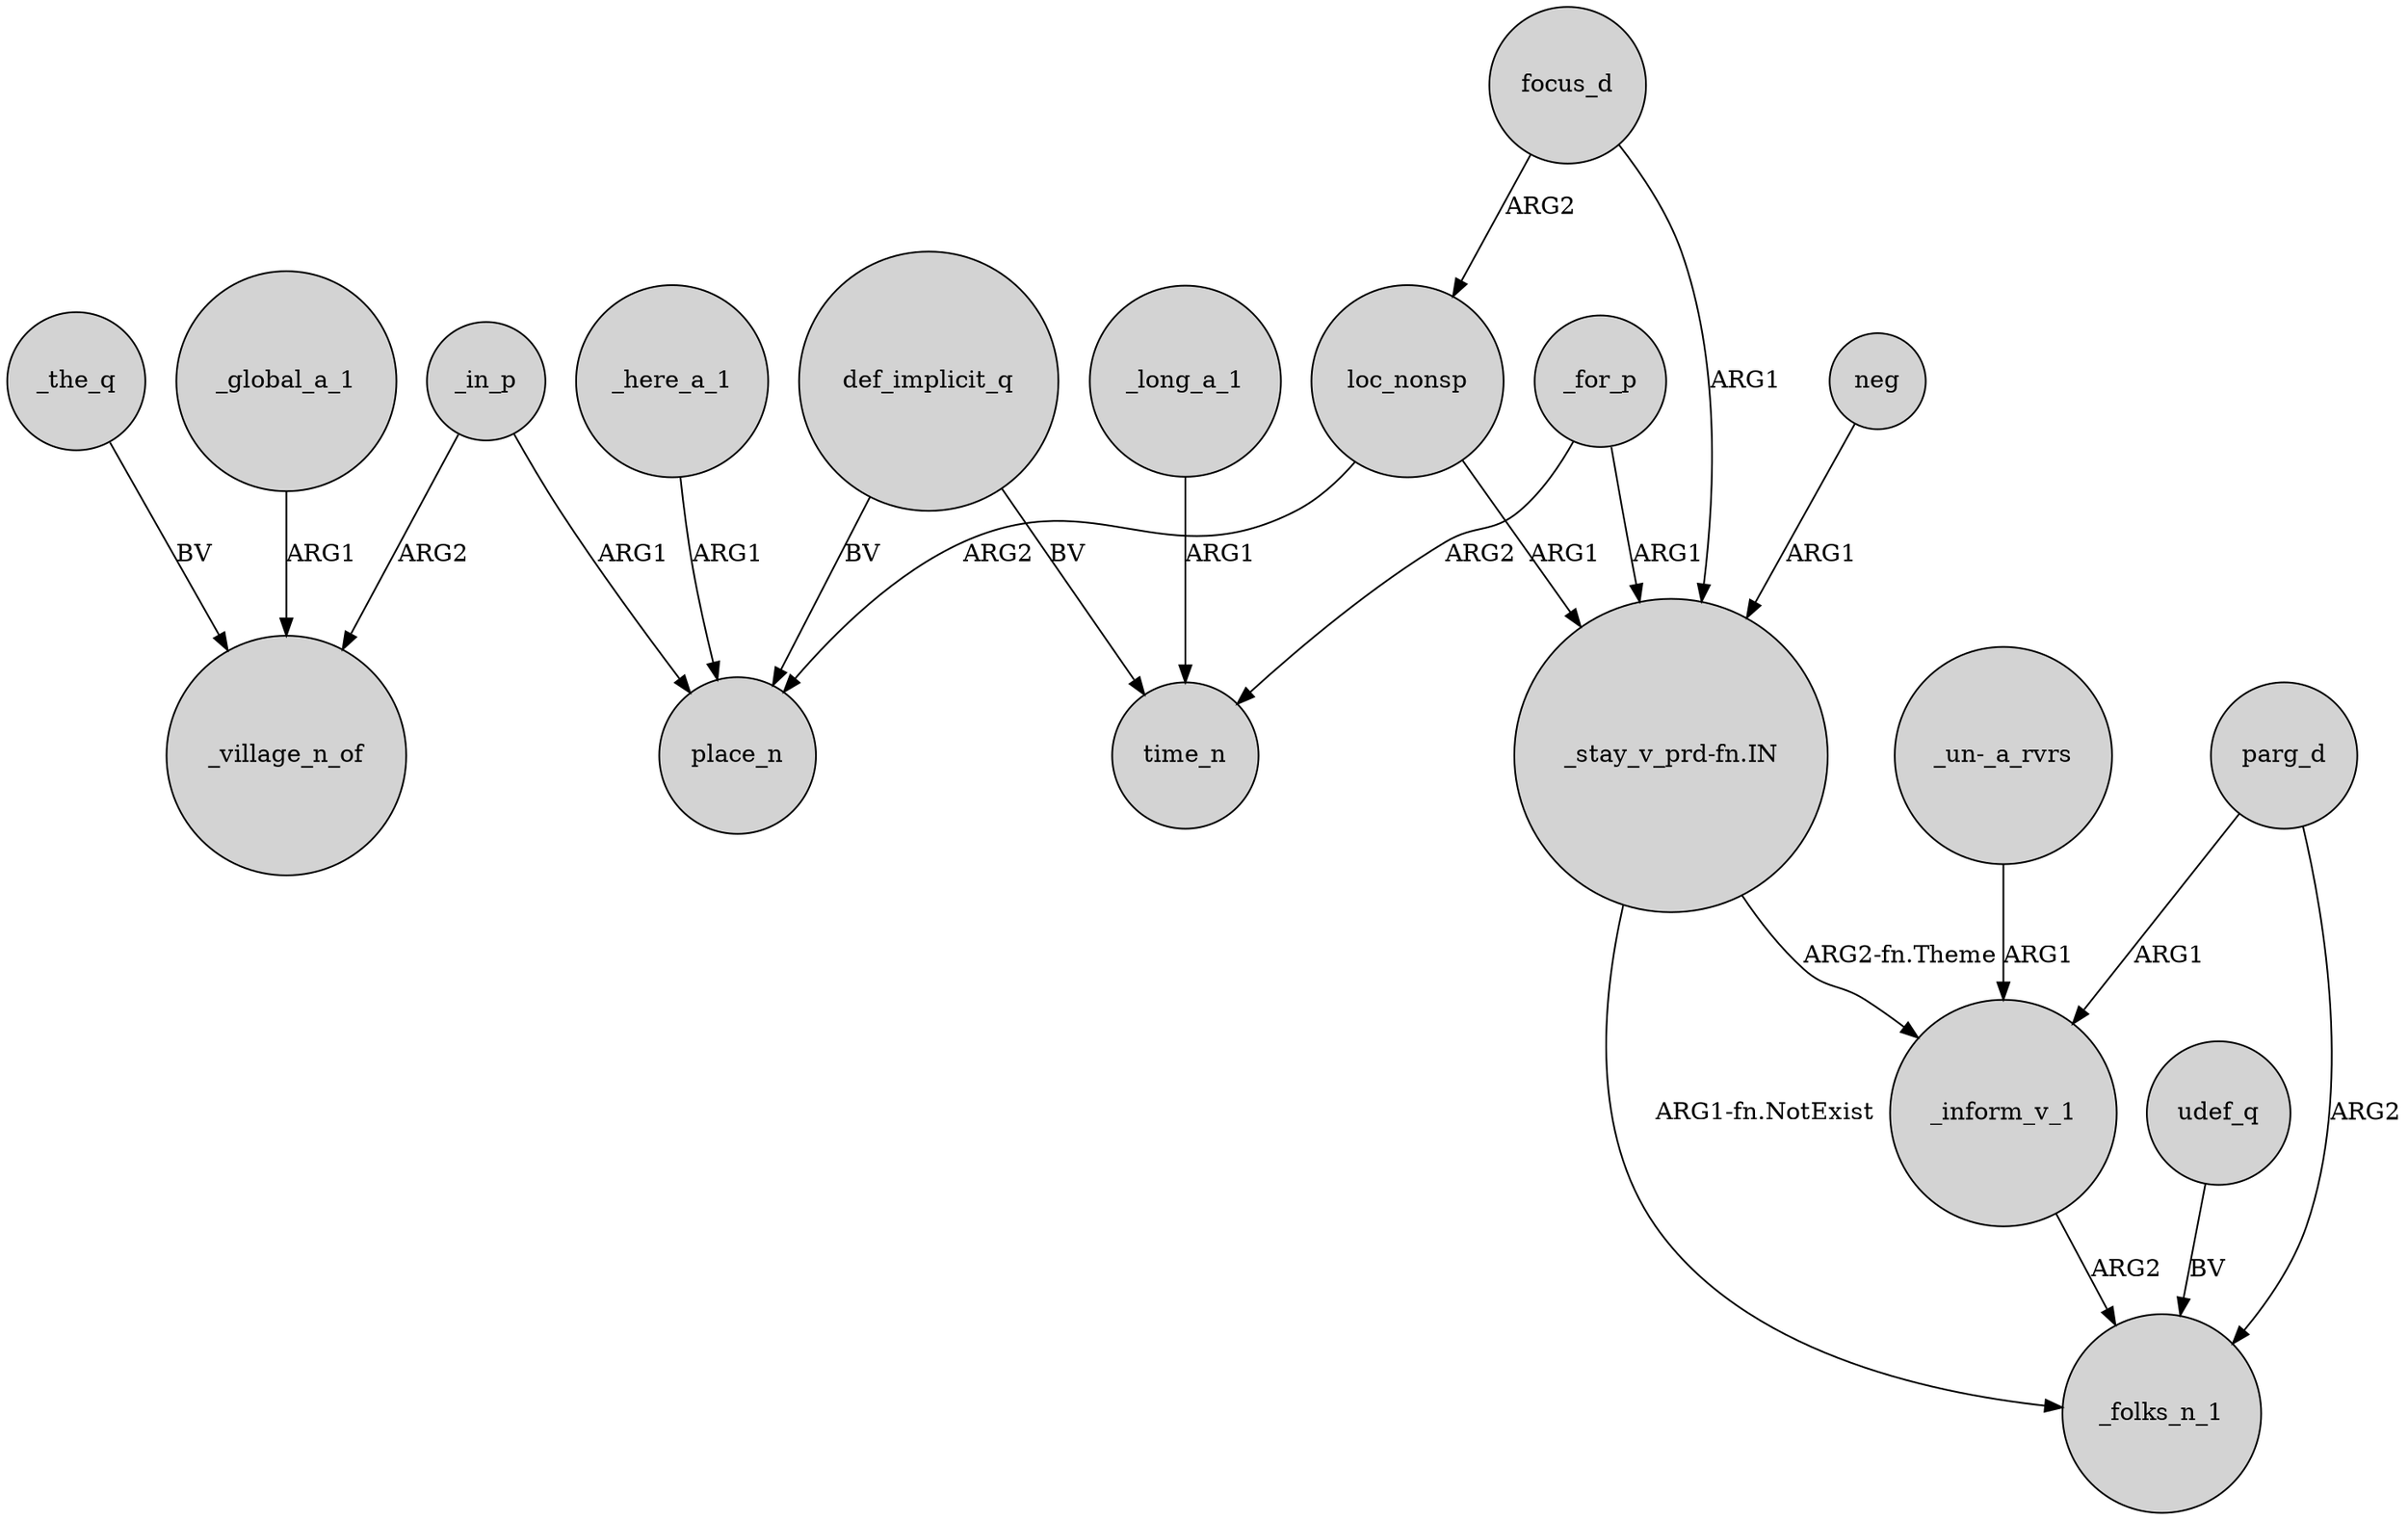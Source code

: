 digraph {
	node [shape=circle style=filled]
	focus_d -> loc_nonsp [label=ARG2]
	_here_a_1 -> place_n [label=ARG1]
	_for_p -> time_n [label=ARG2]
	"_un-_a_rvrs" -> _inform_v_1 [label=ARG1]
	_the_q -> _village_n_of [label=BV]
	_in_p -> _village_n_of [label=ARG2]
	_for_p -> "_stay_v_prd-fn.IN" [label=ARG1]
	udef_q -> _folks_n_1 [label=BV]
	parg_d -> _folks_n_1 [label=ARG2]
	def_implicit_q -> place_n [label=BV]
	parg_d -> _inform_v_1 [label=ARG1]
	_long_a_1 -> time_n [label=ARG1]
	neg -> "_stay_v_prd-fn.IN" [label=ARG1]
	focus_d -> "_stay_v_prd-fn.IN" [label=ARG1]
	_in_p -> place_n [label=ARG1]
	"_stay_v_prd-fn.IN" -> _folks_n_1 [label="ARG1-fn.NotExist"]
	loc_nonsp -> "_stay_v_prd-fn.IN" [label=ARG1]
	loc_nonsp -> place_n [label=ARG2]
	_global_a_1 -> _village_n_of [label=ARG1]
	"_stay_v_prd-fn.IN" -> _inform_v_1 [label="ARG2-fn.Theme"]
	_inform_v_1 -> _folks_n_1 [label=ARG2]
	def_implicit_q -> time_n [label=BV]
}
